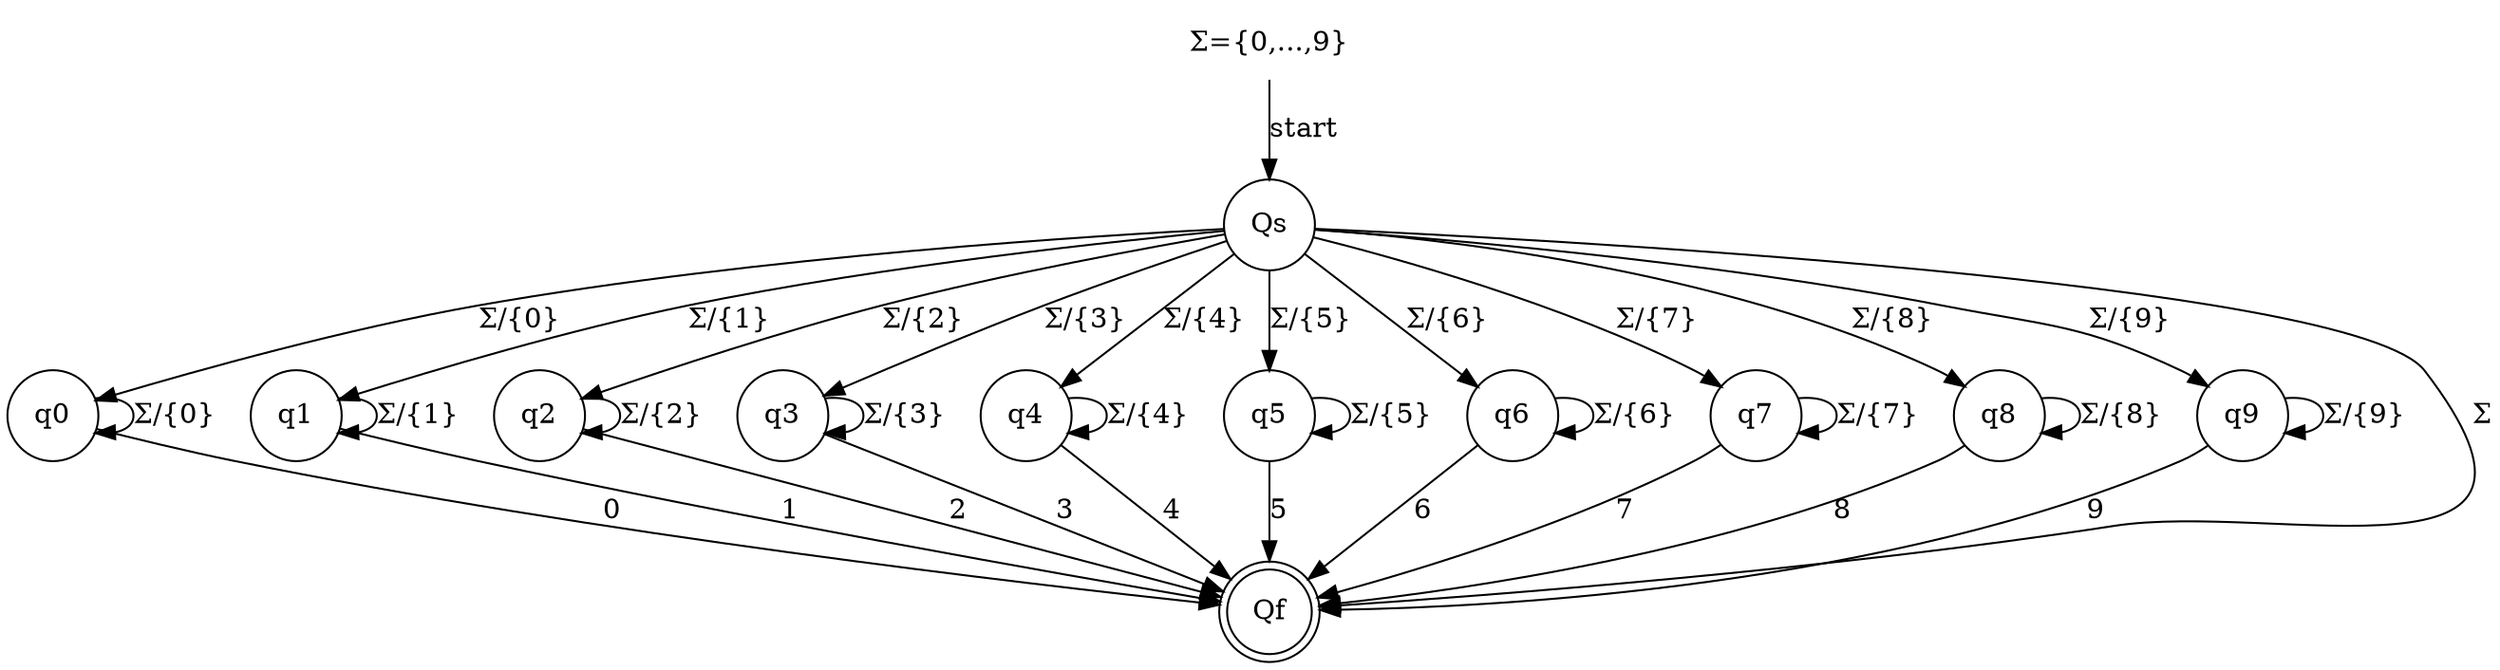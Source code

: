 digraph dfa {
    //Accepts: 0123
    //Rejects: 1020313034113

    //States
    Σ [label="Σ={0,...,9}", shape=none]
    Qs,q0,q1,q2,q3,q4,q5,q6,q7,q8,q9 [shape=circle]
    Qf [shape=doublecircle]

    Σ -> Qs [label=start]
    //Happy Path
    Qs -> Qf [label=Σ]

    //Visit a number once
    Qs -> q0 [label="Σ/{0}"]
    Qs -> q1 [label="Σ/{1}"]
    Qs -> q2 [label="Σ/{2}"]
    Qs -> q3 [label="Σ/{3}"]
    Qs -> q4 [label="Σ/{4}"]
    Qs -> q5 [label="Σ/{5}"]
    Qs -> q6 [label="Σ/{6}"]
    Qs -> q7 [label="Σ/{7}"]
    Qs -> q8 [label="Σ/{8}"]
    Qs -> q9 [label="Σ/{9}"]

    //Self loop over not included number
    q0 -> q0 [label="Σ/{0}"]
    q1 -> q1 [label="Σ/{1}"]
    q2 -> q2 [label="Σ/{2}"]
    q3 -> q3 [label="Σ/{3}"]
    q4 -> q4 [label="Σ/{4}"]
    q5 -> q5 [label="Σ/{5}"]
    q6 -> q6 [label="Σ/{6}"]
    q7 -> q7 [label="Σ/{7}"]
    q8 -> q8 [label="Σ/{8}"]
    q9 -> q9 [label="Σ/{9}"]

    //Final state if excluded number hit
    q0 -> Qf [label="0"]
    q1 -> Qf [label="1"]
    q2 -> Qf [label="2"]
    q3 -> Qf [label="3"]
    q4 -> Qf [label="4"]
    q5 -> Qf [label="5"]
    q6 -> Qf [label="6"]
    q7 -> Qf [label="7"]
    q8 -> Qf [label="8"]
    q9 -> Qf [label="9"]
}
